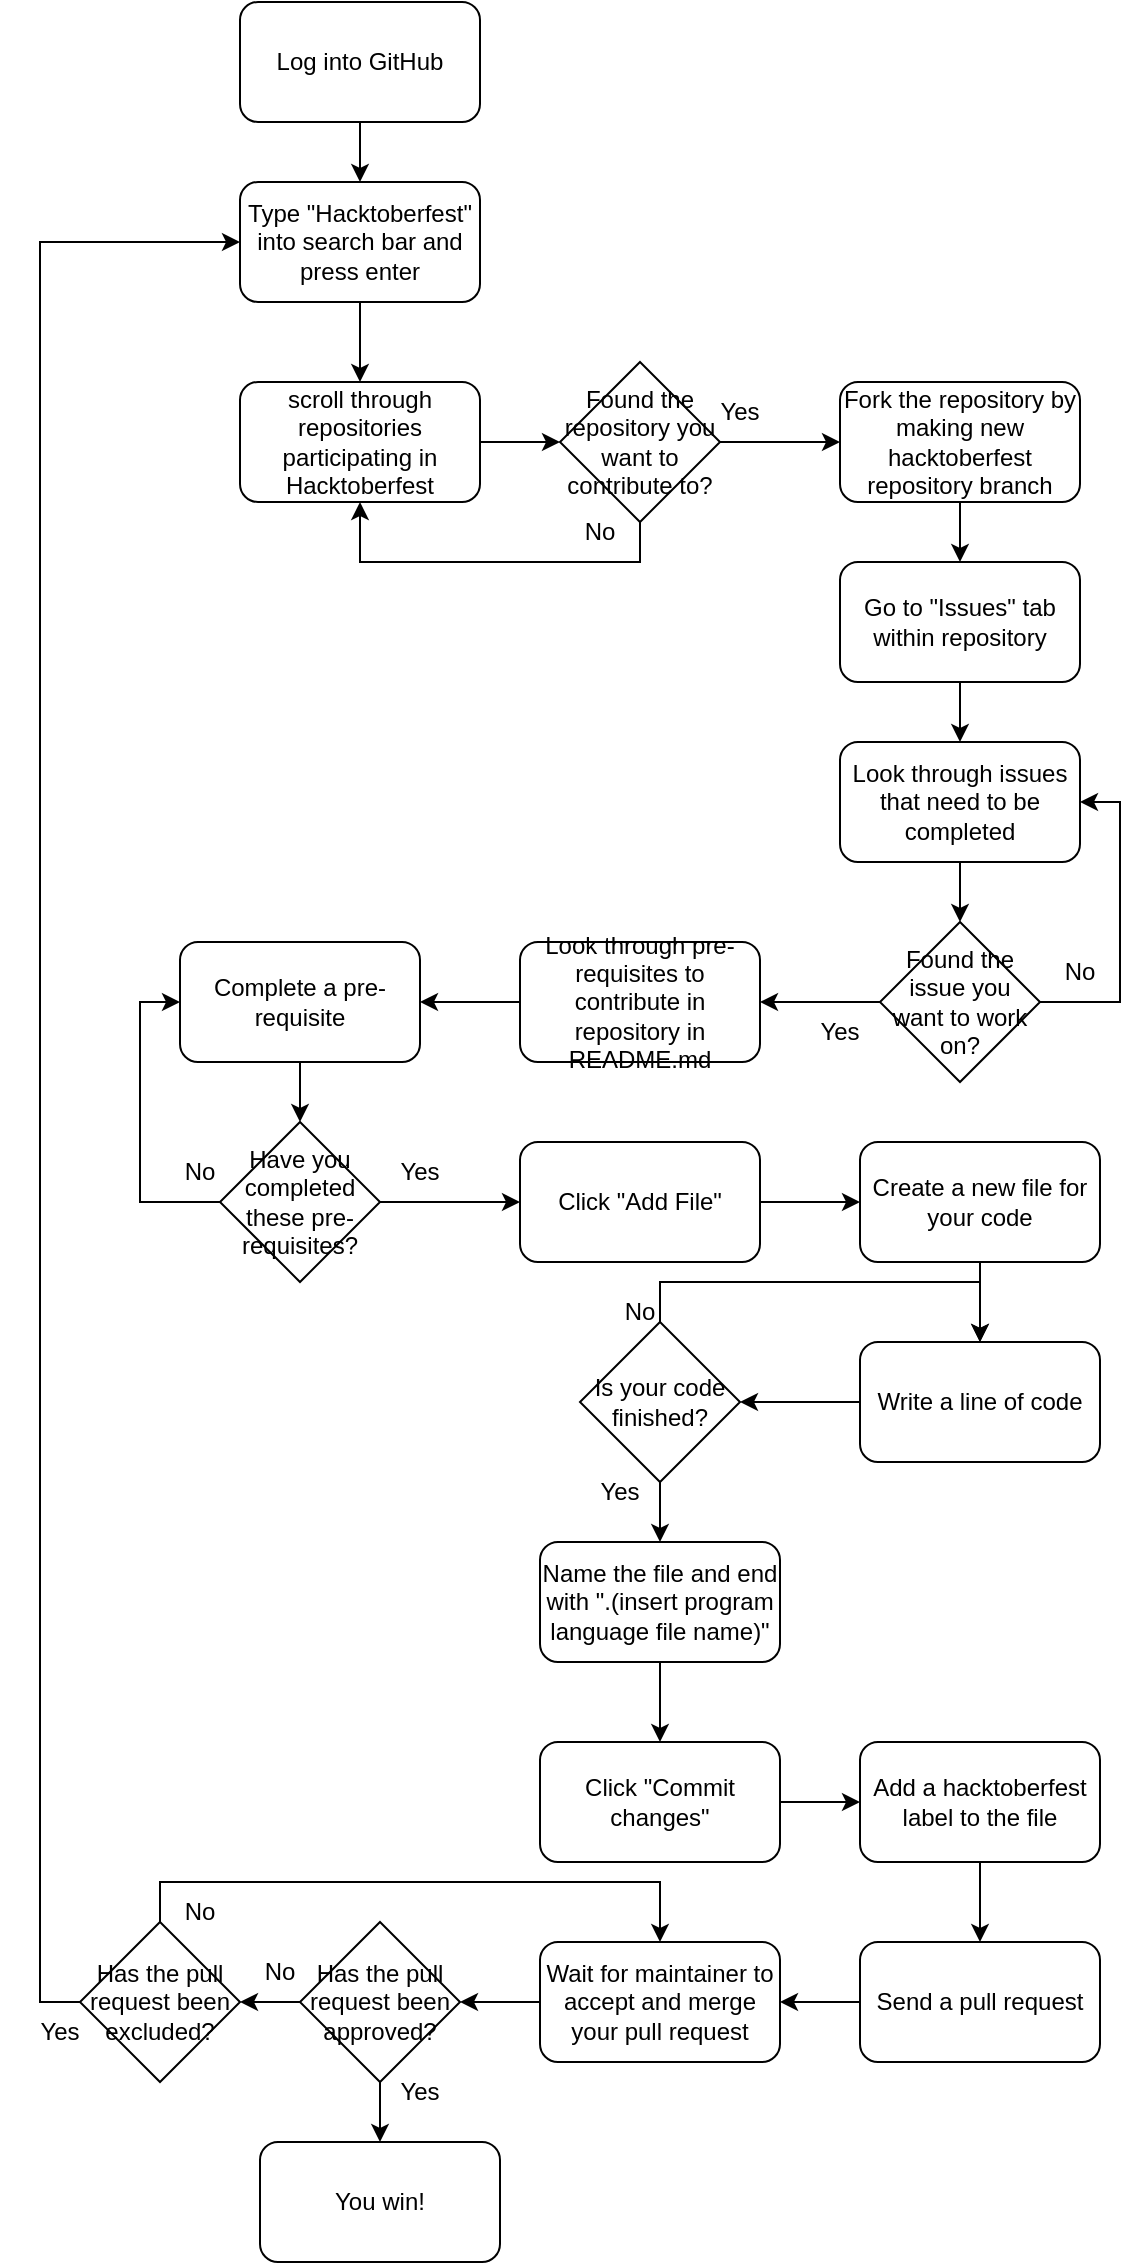 <mxfile version="22.0.8" type="github">
  <diagram id="C5RBs43oDa-KdzZeNtuy" name="Page-1">
    <mxGraphModel dx="882" dy="480" grid="1" gridSize="10" guides="1" tooltips="1" connect="1" arrows="1" fold="1" page="1" pageScale="1" pageWidth="827" pageHeight="1169" math="0" shadow="0">
      <root>
        <mxCell id="WIyWlLk6GJQsqaUBKTNV-0" />
        <mxCell id="WIyWlLk6GJQsqaUBKTNV-1" parent="WIyWlLk6GJQsqaUBKTNV-0" />
        <mxCell id="LBUSXOYxLL9FHg3XURjK-1" style="edgeStyle=orthogonalEdgeStyle;rounded=0;orthogonalLoop=1;jettySize=auto;html=1;exitX=0.5;exitY=1;exitDx=0;exitDy=0;entryX=0.5;entryY=0;entryDx=0;entryDy=0;" edge="1" parent="WIyWlLk6GJQsqaUBKTNV-1" source="WIyWlLk6GJQsqaUBKTNV-3" target="LBUSXOYxLL9FHg3XURjK-0">
          <mxGeometry relative="1" as="geometry" />
        </mxCell>
        <mxCell id="WIyWlLk6GJQsqaUBKTNV-3" value="Log into GitHub" style="rounded=1;whiteSpace=wrap;html=1;fontSize=12;glass=0;strokeWidth=1;shadow=0;" parent="WIyWlLk6GJQsqaUBKTNV-1" vertex="1">
          <mxGeometry x="230" y="20" width="120" height="60" as="geometry" />
        </mxCell>
        <mxCell id="LBUSXOYxLL9FHg3XURjK-7" value="" style="edgeStyle=orthogonalEdgeStyle;rounded=0;orthogonalLoop=1;jettySize=auto;html=1;" edge="1" parent="WIyWlLk6GJQsqaUBKTNV-1" source="LBUSXOYxLL9FHg3XURjK-0" target="LBUSXOYxLL9FHg3XURjK-6">
          <mxGeometry relative="1" as="geometry" />
        </mxCell>
        <mxCell id="LBUSXOYxLL9FHg3XURjK-0" value="Type &quot;Hacktoberfest&quot; into search bar and press enter" style="rounded=1;whiteSpace=wrap;html=1;" vertex="1" parent="WIyWlLk6GJQsqaUBKTNV-1">
          <mxGeometry x="230" y="110" width="120" height="60" as="geometry" />
        </mxCell>
        <mxCell id="LBUSXOYxLL9FHg3XURjK-11" style="edgeStyle=orthogonalEdgeStyle;rounded=0;orthogonalLoop=1;jettySize=auto;html=1;exitX=0.5;exitY=1;exitDx=0;exitDy=0;entryX=0.5;entryY=1;entryDx=0;entryDy=0;" edge="1" parent="WIyWlLk6GJQsqaUBKTNV-1" source="LBUSXOYxLL9FHg3XURjK-3" target="LBUSXOYxLL9FHg3XURjK-6">
          <mxGeometry relative="1" as="geometry" />
        </mxCell>
        <mxCell id="LBUSXOYxLL9FHg3XURjK-57" value="" style="edgeStyle=orthogonalEdgeStyle;rounded=0;orthogonalLoop=1;jettySize=auto;html=1;" edge="1" parent="WIyWlLk6GJQsqaUBKTNV-1" source="LBUSXOYxLL9FHg3XURjK-3" target="LBUSXOYxLL9FHg3XURjK-56">
          <mxGeometry relative="1" as="geometry" />
        </mxCell>
        <mxCell id="LBUSXOYxLL9FHg3XURjK-3" value="Found the repository you want to contribute to?" style="rhombus;whiteSpace=wrap;html=1;" vertex="1" parent="WIyWlLk6GJQsqaUBKTNV-1">
          <mxGeometry x="390" y="200" width="80" height="80" as="geometry" />
        </mxCell>
        <mxCell id="LBUSXOYxLL9FHg3XURjK-8" value="" style="edgeStyle=orthogonalEdgeStyle;rounded=0;orthogonalLoop=1;jettySize=auto;html=1;" edge="1" parent="WIyWlLk6GJQsqaUBKTNV-1" source="LBUSXOYxLL9FHg3XURjK-6" target="LBUSXOYxLL9FHg3XURjK-3">
          <mxGeometry relative="1" as="geometry" />
        </mxCell>
        <mxCell id="LBUSXOYxLL9FHg3XURjK-6" value="scroll through repositories participating in Hacktoberfest" style="rounded=1;whiteSpace=wrap;html=1;" vertex="1" parent="WIyWlLk6GJQsqaUBKTNV-1">
          <mxGeometry x="230" y="210" width="120" height="60" as="geometry" />
        </mxCell>
        <mxCell id="LBUSXOYxLL9FHg3XURjK-33" value="" style="edgeStyle=orthogonalEdgeStyle;rounded=0;orthogonalLoop=1;jettySize=auto;html=1;" edge="1" parent="WIyWlLk6GJQsqaUBKTNV-1" source="LBUSXOYxLL9FHg3XURjK-9" target="LBUSXOYxLL9FHg3XURjK-32">
          <mxGeometry relative="1" as="geometry" />
        </mxCell>
        <mxCell id="LBUSXOYxLL9FHg3XURjK-9" value="Look through pre-requisites to contribute in repository in README.md" style="rounded=1;whiteSpace=wrap;html=1;" vertex="1" parent="WIyWlLk6GJQsqaUBKTNV-1">
          <mxGeometry x="370" y="490" width="120" height="60" as="geometry" />
        </mxCell>
        <mxCell id="LBUSXOYxLL9FHg3XURjK-12" value="No" style="text;html=1;strokeColor=none;fillColor=none;align=center;verticalAlign=middle;whiteSpace=wrap;rounded=0;" vertex="1" parent="WIyWlLk6GJQsqaUBKTNV-1">
          <mxGeometry x="380" y="270" width="60" height="30" as="geometry" />
        </mxCell>
        <mxCell id="LBUSXOYxLL9FHg3XURjK-16" value="Yes" style="text;html=1;strokeColor=none;fillColor=none;align=center;verticalAlign=middle;whiteSpace=wrap;rounded=0;" vertex="1" parent="WIyWlLk6GJQsqaUBKTNV-1">
          <mxGeometry x="450" y="210" width="60" height="30" as="geometry" />
        </mxCell>
        <mxCell id="LBUSXOYxLL9FHg3XURjK-35" style="edgeStyle=orthogonalEdgeStyle;rounded=0;orthogonalLoop=1;jettySize=auto;html=1;exitX=0;exitY=0.5;exitDx=0;exitDy=0;entryX=0;entryY=0.5;entryDx=0;entryDy=0;" edge="1" parent="WIyWlLk6GJQsqaUBKTNV-1" source="LBUSXOYxLL9FHg3XURjK-17" target="LBUSXOYxLL9FHg3XURjK-32">
          <mxGeometry relative="1" as="geometry" />
        </mxCell>
        <mxCell id="LBUSXOYxLL9FHg3XURjK-40" style="edgeStyle=orthogonalEdgeStyle;rounded=0;orthogonalLoop=1;jettySize=auto;html=1;exitX=1;exitY=0.5;exitDx=0;exitDy=0;entryX=0;entryY=0.5;entryDx=0;entryDy=0;" edge="1" parent="WIyWlLk6GJQsqaUBKTNV-1" source="LBUSXOYxLL9FHg3XURjK-17" target="LBUSXOYxLL9FHg3XURjK-36">
          <mxGeometry relative="1" as="geometry" />
        </mxCell>
        <mxCell id="LBUSXOYxLL9FHg3XURjK-17" value="Have you completed these pre-requisites?" style="rhombus;whiteSpace=wrap;html=1;" vertex="1" parent="WIyWlLk6GJQsqaUBKTNV-1">
          <mxGeometry x="220" y="580" width="80" height="80" as="geometry" />
        </mxCell>
        <mxCell id="LBUSXOYxLL9FHg3XURjK-23" value="" style="edgeStyle=orthogonalEdgeStyle;rounded=0;orthogonalLoop=1;jettySize=auto;html=1;" edge="1" parent="WIyWlLk6GJQsqaUBKTNV-1" source="LBUSXOYxLL9FHg3XURjK-19" target="LBUSXOYxLL9FHg3XURjK-22">
          <mxGeometry relative="1" as="geometry" />
        </mxCell>
        <mxCell id="LBUSXOYxLL9FHg3XURjK-19" value="Go to &quot;Issues&quot; tab within repository" style="rounded=1;whiteSpace=wrap;html=1;" vertex="1" parent="WIyWlLk6GJQsqaUBKTNV-1">
          <mxGeometry x="530" y="300" width="120" height="60" as="geometry" />
        </mxCell>
        <mxCell id="LBUSXOYxLL9FHg3XURjK-25" value="" style="edgeStyle=orthogonalEdgeStyle;rounded=0;orthogonalLoop=1;jettySize=auto;html=1;" edge="1" parent="WIyWlLk6GJQsqaUBKTNV-1" source="LBUSXOYxLL9FHg3XURjK-22" target="LBUSXOYxLL9FHg3XURjK-24">
          <mxGeometry relative="1" as="geometry" />
        </mxCell>
        <mxCell id="LBUSXOYxLL9FHg3XURjK-22" value="Look through issues that need to be completed" style="rounded=1;whiteSpace=wrap;html=1;" vertex="1" parent="WIyWlLk6GJQsqaUBKTNV-1">
          <mxGeometry x="530" y="390" width="120" height="60" as="geometry" />
        </mxCell>
        <mxCell id="LBUSXOYxLL9FHg3XURjK-27" value="" style="edgeStyle=orthogonalEdgeStyle;rounded=0;orthogonalLoop=1;jettySize=auto;html=1;" edge="1" parent="WIyWlLk6GJQsqaUBKTNV-1" source="LBUSXOYxLL9FHg3XURjK-24" target="LBUSXOYxLL9FHg3XURjK-9">
          <mxGeometry relative="1" as="geometry" />
        </mxCell>
        <mxCell id="LBUSXOYxLL9FHg3XURjK-55" style="edgeStyle=orthogonalEdgeStyle;rounded=0;orthogonalLoop=1;jettySize=auto;html=1;exitX=1;exitY=0.5;exitDx=0;exitDy=0;entryX=1;entryY=0.5;entryDx=0;entryDy=0;" edge="1" parent="WIyWlLk6GJQsqaUBKTNV-1" source="LBUSXOYxLL9FHg3XURjK-24" target="LBUSXOYxLL9FHg3XURjK-22">
          <mxGeometry relative="1" as="geometry">
            <Array as="points">
              <mxPoint x="670" y="520" />
              <mxPoint x="670" y="420" />
            </Array>
          </mxGeometry>
        </mxCell>
        <mxCell id="LBUSXOYxLL9FHg3XURjK-24" value="Found the issue you want to work on?" style="rhombus;whiteSpace=wrap;html=1;" vertex="1" parent="WIyWlLk6GJQsqaUBKTNV-1">
          <mxGeometry x="550" y="480" width="80" height="80" as="geometry" />
        </mxCell>
        <mxCell id="LBUSXOYxLL9FHg3XURjK-28" value="Yes" style="text;html=1;strokeColor=none;fillColor=none;align=center;verticalAlign=middle;whiteSpace=wrap;rounded=0;" vertex="1" parent="WIyWlLk6GJQsqaUBKTNV-1">
          <mxGeometry x="500" y="520" width="60" height="30" as="geometry" />
        </mxCell>
        <mxCell id="LBUSXOYxLL9FHg3XURjK-29" value="No" style="text;html=1;strokeColor=none;fillColor=none;align=center;verticalAlign=middle;whiteSpace=wrap;rounded=0;" vertex="1" parent="WIyWlLk6GJQsqaUBKTNV-1">
          <mxGeometry x="620" y="490" width="60" height="30" as="geometry" />
        </mxCell>
        <mxCell id="LBUSXOYxLL9FHg3XURjK-34" value="" style="edgeStyle=orthogonalEdgeStyle;rounded=0;orthogonalLoop=1;jettySize=auto;html=1;" edge="1" parent="WIyWlLk6GJQsqaUBKTNV-1" source="LBUSXOYxLL9FHg3XURjK-32" target="LBUSXOYxLL9FHg3XURjK-17">
          <mxGeometry relative="1" as="geometry" />
        </mxCell>
        <mxCell id="LBUSXOYxLL9FHg3XURjK-32" value="Complete a pre-requisite" style="rounded=1;whiteSpace=wrap;html=1;" vertex="1" parent="WIyWlLk6GJQsqaUBKTNV-1">
          <mxGeometry x="200" y="490" width="120" height="60" as="geometry" />
        </mxCell>
        <mxCell id="LBUSXOYxLL9FHg3XURjK-42" value="" style="edgeStyle=orthogonalEdgeStyle;rounded=0;orthogonalLoop=1;jettySize=auto;html=1;" edge="1" parent="WIyWlLk6GJQsqaUBKTNV-1" source="LBUSXOYxLL9FHg3XURjK-36" target="LBUSXOYxLL9FHg3XURjK-41">
          <mxGeometry relative="1" as="geometry" />
        </mxCell>
        <mxCell id="LBUSXOYxLL9FHg3XURjK-36" value="Click &quot;Add File&quot;" style="rounded=1;whiteSpace=wrap;html=1;" vertex="1" parent="WIyWlLk6GJQsqaUBKTNV-1">
          <mxGeometry x="370" y="590" width="120" height="60" as="geometry" />
        </mxCell>
        <mxCell id="LBUSXOYxLL9FHg3XURjK-37" value="No" style="text;html=1;strokeColor=none;fillColor=none;align=center;verticalAlign=middle;whiteSpace=wrap;rounded=0;" vertex="1" parent="WIyWlLk6GJQsqaUBKTNV-1">
          <mxGeometry x="180" y="590" width="60" height="30" as="geometry" />
        </mxCell>
        <mxCell id="LBUSXOYxLL9FHg3XURjK-39" value="Yes" style="text;html=1;strokeColor=none;fillColor=none;align=center;verticalAlign=middle;whiteSpace=wrap;rounded=0;" vertex="1" parent="WIyWlLk6GJQsqaUBKTNV-1">
          <mxGeometry x="290" y="590" width="60" height="30" as="geometry" />
        </mxCell>
        <mxCell id="LBUSXOYxLL9FHg3XURjK-50" value="" style="edgeStyle=orthogonalEdgeStyle;rounded=0;orthogonalLoop=1;jettySize=auto;html=1;" edge="1" parent="WIyWlLk6GJQsqaUBKTNV-1" source="LBUSXOYxLL9FHg3XURjK-41" target="LBUSXOYxLL9FHg3XURjK-43">
          <mxGeometry relative="1" as="geometry" />
        </mxCell>
        <mxCell id="LBUSXOYxLL9FHg3XURjK-41" value="Create a new file for your code" style="rounded=1;whiteSpace=wrap;html=1;" vertex="1" parent="WIyWlLk6GJQsqaUBKTNV-1">
          <mxGeometry x="540" y="590" width="120" height="60" as="geometry" />
        </mxCell>
        <mxCell id="LBUSXOYxLL9FHg3XURjK-45" value="" style="edgeStyle=orthogonalEdgeStyle;rounded=0;orthogonalLoop=1;jettySize=auto;html=1;" edge="1" parent="WIyWlLk6GJQsqaUBKTNV-1" source="LBUSXOYxLL9FHg3XURjK-43" target="LBUSXOYxLL9FHg3XURjK-44">
          <mxGeometry relative="1" as="geometry" />
        </mxCell>
        <mxCell id="LBUSXOYxLL9FHg3XURjK-43" value="Write a line of code" style="rounded=1;whiteSpace=wrap;html=1;" vertex="1" parent="WIyWlLk6GJQsqaUBKTNV-1">
          <mxGeometry x="540" y="690" width="120" height="60" as="geometry" />
        </mxCell>
        <mxCell id="LBUSXOYxLL9FHg3XURjK-52" style="edgeStyle=orthogonalEdgeStyle;rounded=0;orthogonalLoop=1;jettySize=auto;html=1;exitX=0.5;exitY=0;exitDx=0;exitDy=0;entryX=0.5;entryY=0;entryDx=0;entryDy=0;" edge="1" parent="WIyWlLk6GJQsqaUBKTNV-1" source="LBUSXOYxLL9FHg3XURjK-44" target="LBUSXOYxLL9FHg3XURjK-43">
          <mxGeometry relative="1" as="geometry" />
        </mxCell>
        <mxCell id="LBUSXOYxLL9FHg3XURjK-53" value="" style="edgeStyle=orthogonalEdgeStyle;rounded=0;orthogonalLoop=1;jettySize=auto;html=1;" edge="1" parent="WIyWlLk6GJQsqaUBKTNV-1" source="LBUSXOYxLL9FHg3XURjK-44" target="LBUSXOYxLL9FHg3XURjK-46">
          <mxGeometry relative="1" as="geometry" />
        </mxCell>
        <mxCell id="LBUSXOYxLL9FHg3XURjK-44" value="Is your code finished?" style="rhombus;whiteSpace=wrap;html=1;" vertex="1" parent="WIyWlLk6GJQsqaUBKTNV-1">
          <mxGeometry x="400" y="680" width="80" height="80" as="geometry" />
        </mxCell>
        <mxCell id="LBUSXOYxLL9FHg3XURjK-61" value="" style="edgeStyle=orthogonalEdgeStyle;rounded=0;orthogonalLoop=1;jettySize=auto;html=1;" edge="1" parent="WIyWlLk6GJQsqaUBKTNV-1" source="LBUSXOYxLL9FHg3XURjK-46" target="LBUSXOYxLL9FHg3XURjK-54">
          <mxGeometry relative="1" as="geometry" />
        </mxCell>
        <mxCell id="LBUSXOYxLL9FHg3XURjK-46" value="Name the file and end with &quot;.(insert program language file name)&quot;" style="rounded=1;whiteSpace=wrap;html=1;" vertex="1" parent="WIyWlLk6GJQsqaUBKTNV-1">
          <mxGeometry x="380" y="790" width="120" height="60" as="geometry" />
        </mxCell>
        <mxCell id="LBUSXOYxLL9FHg3XURjK-65" value="" style="edgeStyle=orthogonalEdgeStyle;rounded=0;orthogonalLoop=1;jettySize=auto;html=1;" edge="1" parent="WIyWlLk6GJQsqaUBKTNV-1" source="LBUSXOYxLL9FHg3XURjK-54" target="LBUSXOYxLL9FHg3XURjK-62">
          <mxGeometry relative="1" as="geometry" />
        </mxCell>
        <mxCell id="LBUSXOYxLL9FHg3XURjK-54" value="Click &quot;Commit changes&quot;" style="rounded=1;whiteSpace=wrap;html=1;" vertex="1" parent="WIyWlLk6GJQsqaUBKTNV-1">
          <mxGeometry x="380" y="890" width="120" height="60" as="geometry" />
        </mxCell>
        <mxCell id="LBUSXOYxLL9FHg3XURjK-58" value="" style="edgeStyle=orthogonalEdgeStyle;rounded=0;orthogonalLoop=1;jettySize=auto;html=1;" edge="1" parent="WIyWlLk6GJQsqaUBKTNV-1" source="LBUSXOYxLL9FHg3XURjK-56" target="LBUSXOYxLL9FHg3XURjK-19">
          <mxGeometry relative="1" as="geometry" />
        </mxCell>
        <mxCell id="LBUSXOYxLL9FHg3XURjK-56" value="Fork the repository by making new hacktoberfest repository branch" style="rounded=1;whiteSpace=wrap;html=1;" vertex="1" parent="WIyWlLk6GJQsqaUBKTNV-1">
          <mxGeometry x="530" y="210" width="120" height="60" as="geometry" />
        </mxCell>
        <mxCell id="LBUSXOYxLL9FHg3XURjK-59" value="No" style="text;html=1;strokeColor=none;fillColor=none;align=center;verticalAlign=middle;whiteSpace=wrap;rounded=0;" vertex="1" parent="WIyWlLk6GJQsqaUBKTNV-1">
          <mxGeometry x="400" y="660" width="60" height="30" as="geometry" />
        </mxCell>
        <mxCell id="LBUSXOYxLL9FHg3XURjK-60" value="Yes" style="text;html=1;strokeColor=none;fillColor=none;align=center;verticalAlign=middle;whiteSpace=wrap;rounded=0;" vertex="1" parent="WIyWlLk6GJQsqaUBKTNV-1">
          <mxGeometry x="390" y="750" width="60" height="30" as="geometry" />
        </mxCell>
        <mxCell id="LBUSXOYxLL9FHg3XURjK-67" value="" style="edgeStyle=orthogonalEdgeStyle;rounded=0;orthogonalLoop=1;jettySize=auto;html=1;" edge="1" parent="WIyWlLk6GJQsqaUBKTNV-1" source="LBUSXOYxLL9FHg3XURjK-62" target="LBUSXOYxLL9FHg3XURjK-66">
          <mxGeometry relative="1" as="geometry" />
        </mxCell>
        <mxCell id="LBUSXOYxLL9FHg3XURjK-62" value="Add a hacktoberfest label to the file" style="rounded=1;whiteSpace=wrap;html=1;" vertex="1" parent="WIyWlLk6GJQsqaUBKTNV-1">
          <mxGeometry x="540" y="890" width="120" height="60" as="geometry" />
        </mxCell>
        <mxCell id="LBUSXOYxLL9FHg3XURjK-73" value="" style="edgeStyle=orthogonalEdgeStyle;rounded=0;orthogonalLoop=1;jettySize=auto;html=1;" edge="1" parent="WIyWlLk6GJQsqaUBKTNV-1" source="LBUSXOYxLL9FHg3XURjK-66" target="LBUSXOYxLL9FHg3XURjK-68">
          <mxGeometry relative="1" as="geometry" />
        </mxCell>
        <mxCell id="LBUSXOYxLL9FHg3XURjK-66" value="Send a pull request" style="rounded=1;whiteSpace=wrap;html=1;" vertex="1" parent="WIyWlLk6GJQsqaUBKTNV-1">
          <mxGeometry x="540" y="990" width="120" height="60" as="geometry" />
        </mxCell>
        <mxCell id="LBUSXOYxLL9FHg3XURjK-71" value="" style="edgeStyle=orthogonalEdgeStyle;rounded=0;orthogonalLoop=1;jettySize=auto;html=1;" edge="1" parent="WIyWlLk6GJQsqaUBKTNV-1" source="LBUSXOYxLL9FHg3XURjK-68" target="LBUSXOYxLL9FHg3XURjK-70">
          <mxGeometry relative="1" as="geometry" />
        </mxCell>
        <mxCell id="LBUSXOYxLL9FHg3XURjK-68" value="Wait for maintainer to accept and merge your pull request" style="rounded=1;whiteSpace=wrap;html=1;" vertex="1" parent="WIyWlLk6GJQsqaUBKTNV-1">
          <mxGeometry x="380" y="990" width="120" height="60" as="geometry" />
        </mxCell>
        <mxCell id="LBUSXOYxLL9FHg3XURjK-77" style="edgeStyle=orthogonalEdgeStyle;rounded=0;orthogonalLoop=1;jettySize=auto;html=1;exitX=0.5;exitY=1;exitDx=0;exitDy=0;entryX=0.5;entryY=0;entryDx=0;entryDy=0;" edge="1" parent="WIyWlLk6GJQsqaUBKTNV-1" source="LBUSXOYxLL9FHg3XURjK-70" target="LBUSXOYxLL9FHg3XURjK-76">
          <mxGeometry relative="1" as="geometry" />
        </mxCell>
        <mxCell id="LBUSXOYxLL9FHg3XURjK-79" style="edgeStyle=orthogonalEdgeStyle;rounded=0;orthogonalLoop=1;jettySize=auto;html=1;exitX=0;exitY=0.5;exitDx=0;exitDy=0;entryX=1;entryY=0.5;entryDx=0;entryDy=0;" edge="1" parent="WIyWlLk6GJQsqaUBKTNV-1" source="LBUSXOYxLL9FHg3XURjK-70" target="LBUSXOYxLL9FHg3XURjK-75">
          <mxGeometry relative="1" as="geometry" />
        </mxCell>
        <mxCell id="LBUSXOYxLL9FHg3XURjK-70" value="Has the pull request been approved?" style="rhombus;whiteSpace=wrap;html=1;" vertex="1" parent="WIyWlLk6GJQsqaUBKTNV-1">
          <mxGeometry x="260" y="980" width="80" height="80" as="geometry" />
        </mxCell>
        <mxCell id="LBUSXOYxLL9FHg3XURjK-74" value="No" style="text;html=1;strokeColor=none;fillColor=none;align=center;verticalAlign=middle;whiteSpace=wrap;rounded=0;" vertex="1" parent="WIyWlLk6GJQsqaUBKTNV-1">
          <mxGeometry x="220" y="990" width="60" height="30" as="geometry" />
        </mxCell>
        <mxCell id="LBUSXOYxLL9FHg3XURjK-81" style="edgeStyle=orthogonalEdgeStyle;rounded=0;orthogonalLoop=1;jettySize=auto;html=1;exitX=0.5;exitY=0;exitDx=0;exitDy=0;entryX=0.5;entryY=0;entryDx=0;entryDy=0;" edge="1" parent="WIyWlLk6GJQsqaUBKTNV-1" source="LBUSXOYxLL9FHg3XURjK-75" target="LBUSXOYxLL9FHg3XURjK-68">
          <mxGeometry relative="1" as="geometry" />
        </mxCell>
        <mxCell id="LBUSXOYxLL9FHg3XURjK-82" style="edgeStyle=orthogonalEdgeStyle;rounded=0;orthogonalLoop=1;jettySize=auto;html=1;exitX=0;exitY=0.5;exitDx=0;exitDy=0;entryX=0;entryY=0.5;entryDx=0;entryDy=0;" edge="1" parent="WIyWlLk6GJQsqaUBKTNV-1" source="LBUSXOYxLL9FHg3XURjK-75" target="LBUSXOYxLL9FHg3XURjK-0">
          <mxGeometry relative="1" as="geometry">
            <mxPoint x="170" y="240" as="targetPoint" />
          </mxGeometry>
        </mxCell>
        <mxCell id="LBUSXOYxLL9FHg3XURjK-75" value="Has the pull request been excluded?" style="rhombus;whiteSpace=wrap;html=1;" vertex="1" parent="WIyWlLk6GJQsqaUBKTNV-1">
          <mxGeometry x="150" y="980" width="80" height="80" as="geometry" />
        </mxCell>
        <mxCell id="LBUSXOYxLL9FHg3XURjK-76" value="You win!" style="rounded=1;whiteSpace=wrap;html=1;" vertex="1" parent="WIyWlLk6GJQsqaUBKTNV-1">
          <mxGeometry x="240" y="1090" width="120" height="60" as="geometry" />
        </mxCell>
        <mxCell id="LBUSXOYxLL9FHg3XURjK-78" value="Yes" style="text;html=1;strokeColor=none;fillColor=none;align=center;verticalAlign=middle;whiteSpace=wrap;rounded=0;" vertex="1" parent="WIyWlLk6GJQsqaUBKTNV-1">
          <mxGeometry x="290" y="1050" width="60" height="30" as="geometry" />
        </mxCell>
        <mxCell id="LBUSXOYxLL9FHg3XURjK-80" value="No" style="text;html=1;strokeColor=none;fillColor=none;align=center;verticalAlign=middle;whiteSpace=wrap;rounded=0;" vertex="1" parent="WIyWlLk6GJQsqaUBKTNV-1">
          <mxGeometry x="180" y="960" width="60" height="30" as="geometry" />
        </mxCell>
        <mxCell id="LBUSXOYxLL9FHg3XURjK-83" value="Yes" style="text;html=1;strokeColor=none;fillColor=none;align=center;verticalAlign=middle;whiteSpace=wrap;rounded=0;" vertex="1" parent="WIyWlLk6GJQsqaUBKTNV-1">
          <mxGeometry x="110" y="1020" width="60" height="30" as="geometry" />
        </mxCell>
      </root>
    </mxGraphModel>
  </diagram>
</mxfile>
